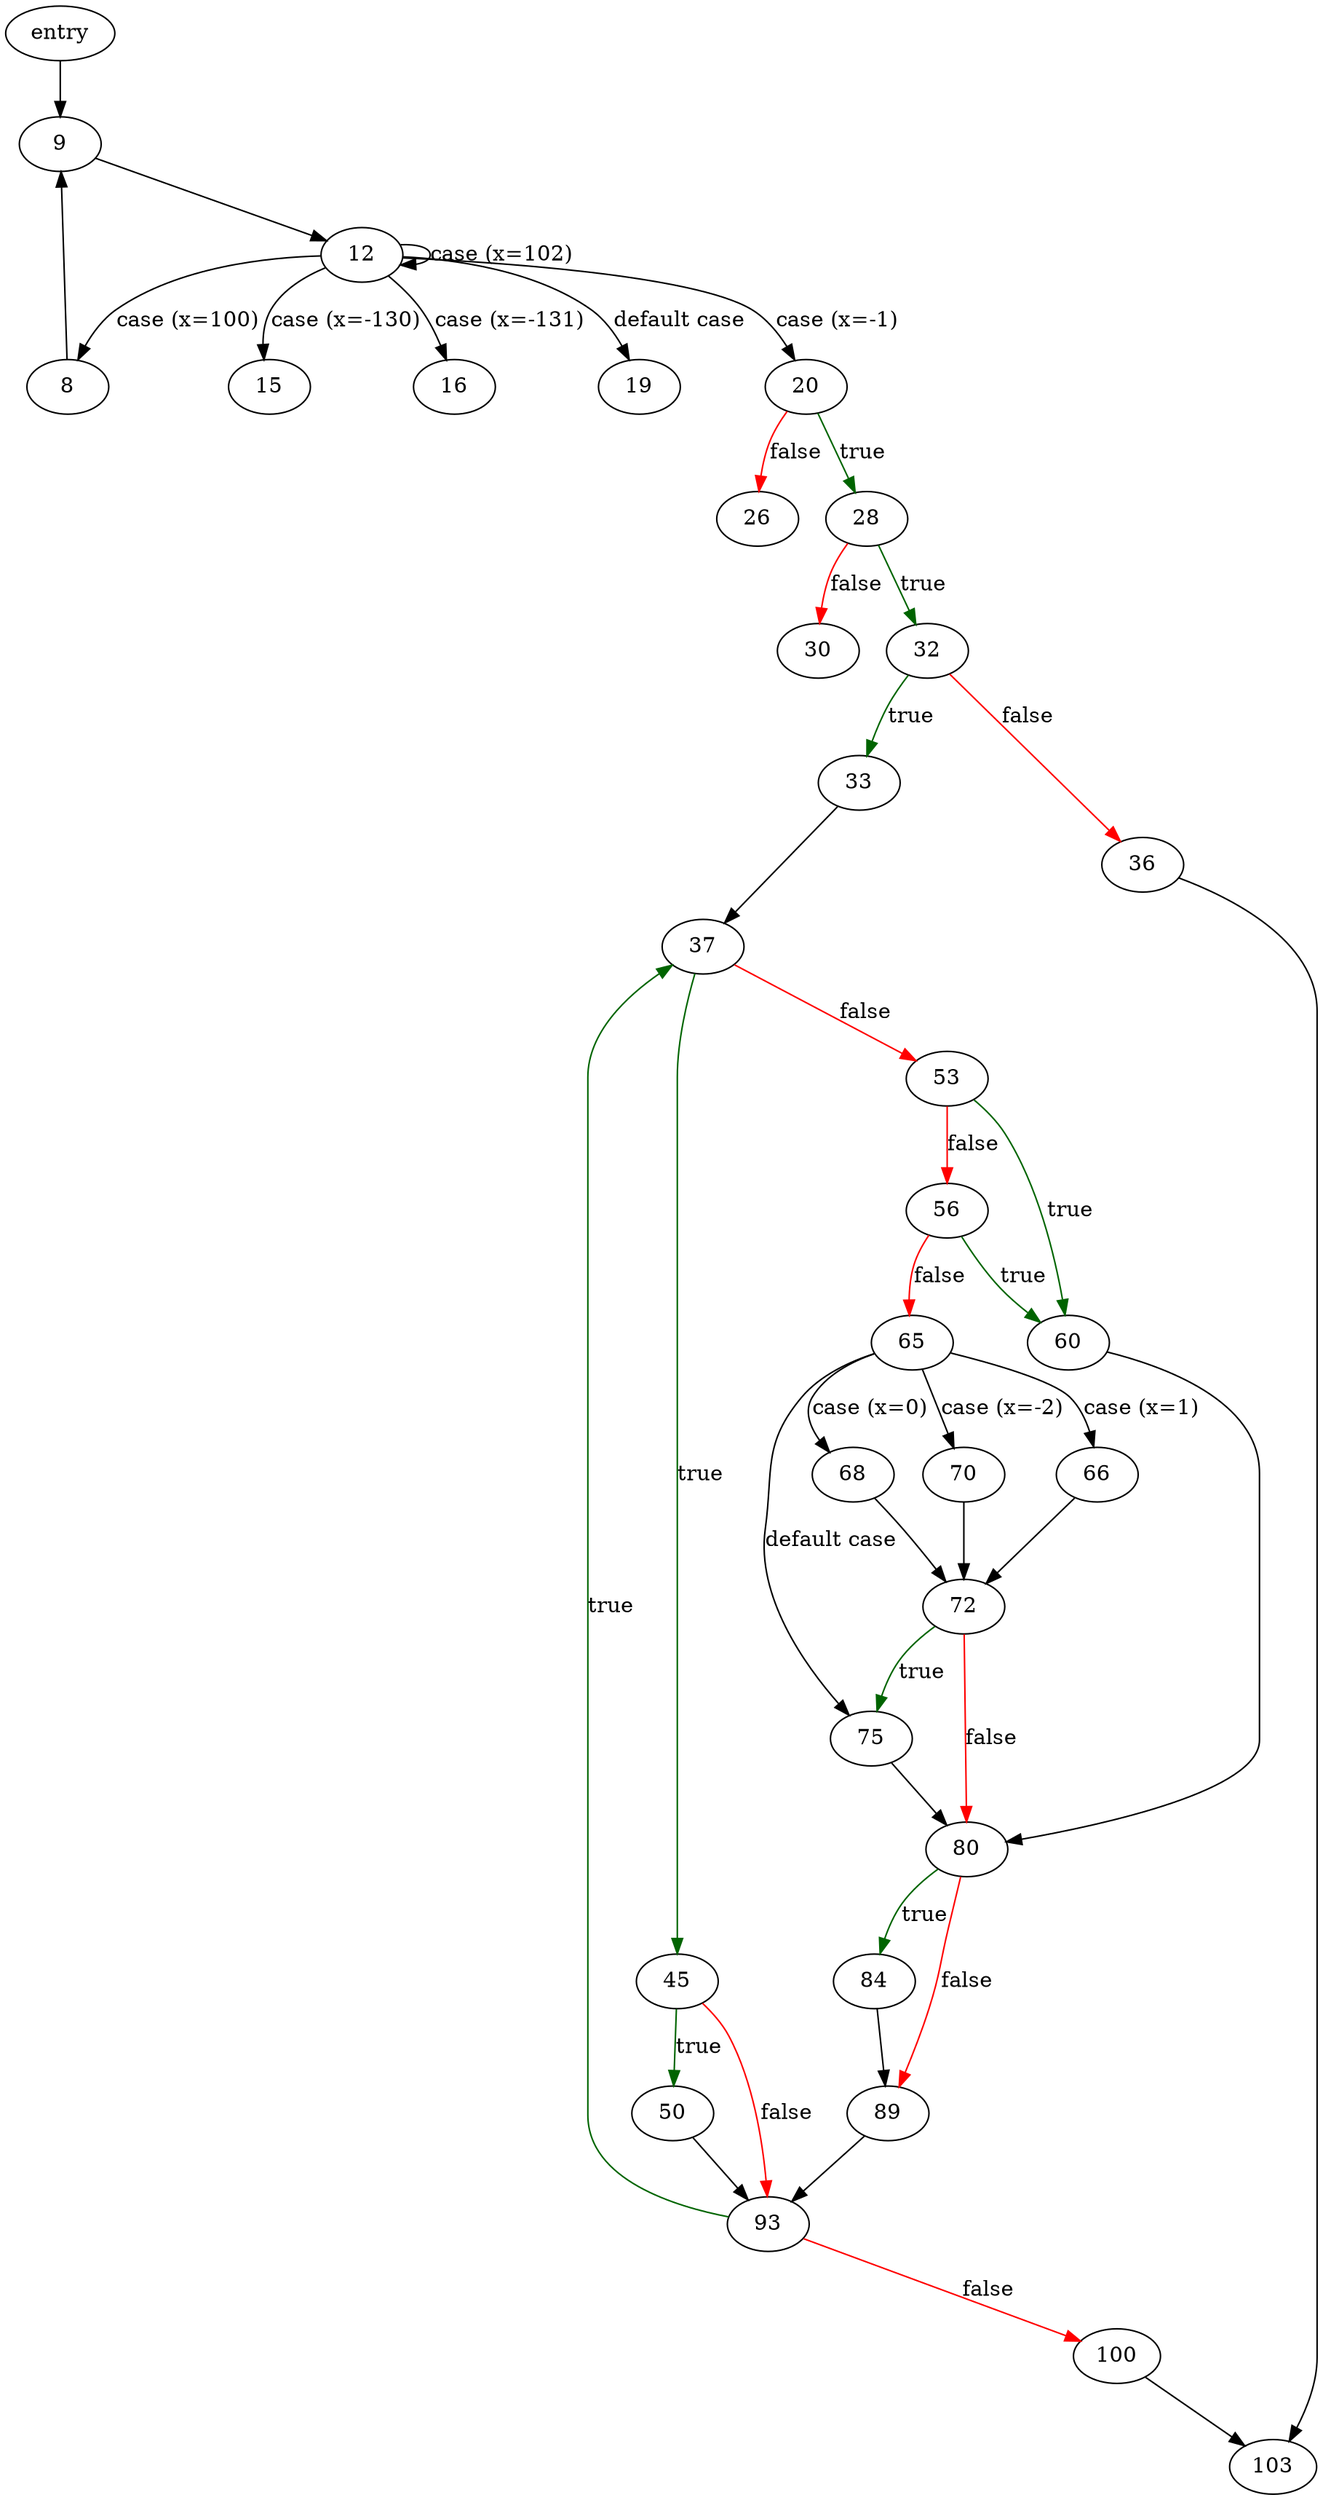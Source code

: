 digraph "main" {
	// Node definitions.
	2 [label=entry];
	8;
	9;
	12;
	15;
	16;
	19;
	20;
	26;
	28;
	30;
	32;
	33;
	36;
	37;
	45;
	50;
	53;
	56;
	60;
	65;
	66;
	68;
	70;
	72;
	75;
	80;
	84;
	89;
	93;
	100;
	103;

	// Edge definitions.
	2 -> 9;
	8 -> 9;
	9 -> 12;
	12 -> 8 [label="case (x=100)"];
	12 -> 12 [label="case (x=102)"];
	12 -> 15 [label="case (x=-130)"];
	12 -> 16 [label="case (x=-131)"];
	12 -> 19 [label="default case"];
	12 -> 20 [label="case (x=-1)"];
	20 -> 26 [
		color=red
		label=false
	];
	20 -> 28 [
		color=darkgreen
		label=true
	];
	28 -> 30 [
		color=red
		label=false
	];
	28 -> 32 [
		color=darkgreen
		label=true
	];
	32 -> 33 [
		color=darkgreen
		label=true
	];
	32 -> 36 [
		color=red
		label=false
	];
	33 -> 37;
	36 -> 103;
	37 -> 45 [
		color=darkgreen
		label=true
	];
	37 -> 53 [
		color=red
		label=false
	];
	45 -> 50 [
		color=darkgreen
		label=true
	];
	45 -> 93 [
		color=red
		label=false
	];
	50 -> 93;
	53 -> 56 [
		color=red
		label=false
	];
	53 -> 60 [
		color=darkgreen
		label=true
	];
	56 -> 60 [
		color=darkgreen
		label=true
	];
	56 -> 65 [
		color=red
		label=false
	];
	60 -> 80;
	65 -> 66 [label="case (x=1)"];
	65 -> 68 [label="case (x=0)"];
	65 -> 70 [label="case (x=-2)"];
	65 -> 75 [label="default case"];
	66 -> 72;
	68 -> 72;
	70 -> 72;
	72 -> 75 [
		color=darkgreen
		label=true
	];
	72 -> 80 [
		color=red
		label=false
	];
	75 -> 80;
	80 -> 84 [
		color=darkgreen
		label=true
	];
	80 -> 89 [
		color=red
		label=false
	];
	84 -> 89;
	89 -> 93;
	93 -> 37 [
		color=darkgreen
		label=true
	];
	93 -> 100 [
		color=red
		label=false
	];
	100 -> 103;
}